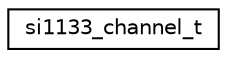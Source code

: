 digraph "Graphical Class Hierarchy"
{
 // LATEX_PDF_SIZE
  edge [fontname="Helvetica",fontsize="10",labelfontname="Helvetica",labelfontsize="10"];
  node [fontname="Helvetica",fontsize="10",shape=record];
  rankdir="LR";
  Node0 [label="si1133_channel_t",height=0.2,width=0.4,color="black", fillcolor="white", style="filled",URL="$structsi1133__channel__t.html",tooltip="Channel configuration the Si1133 sensor."];
}
